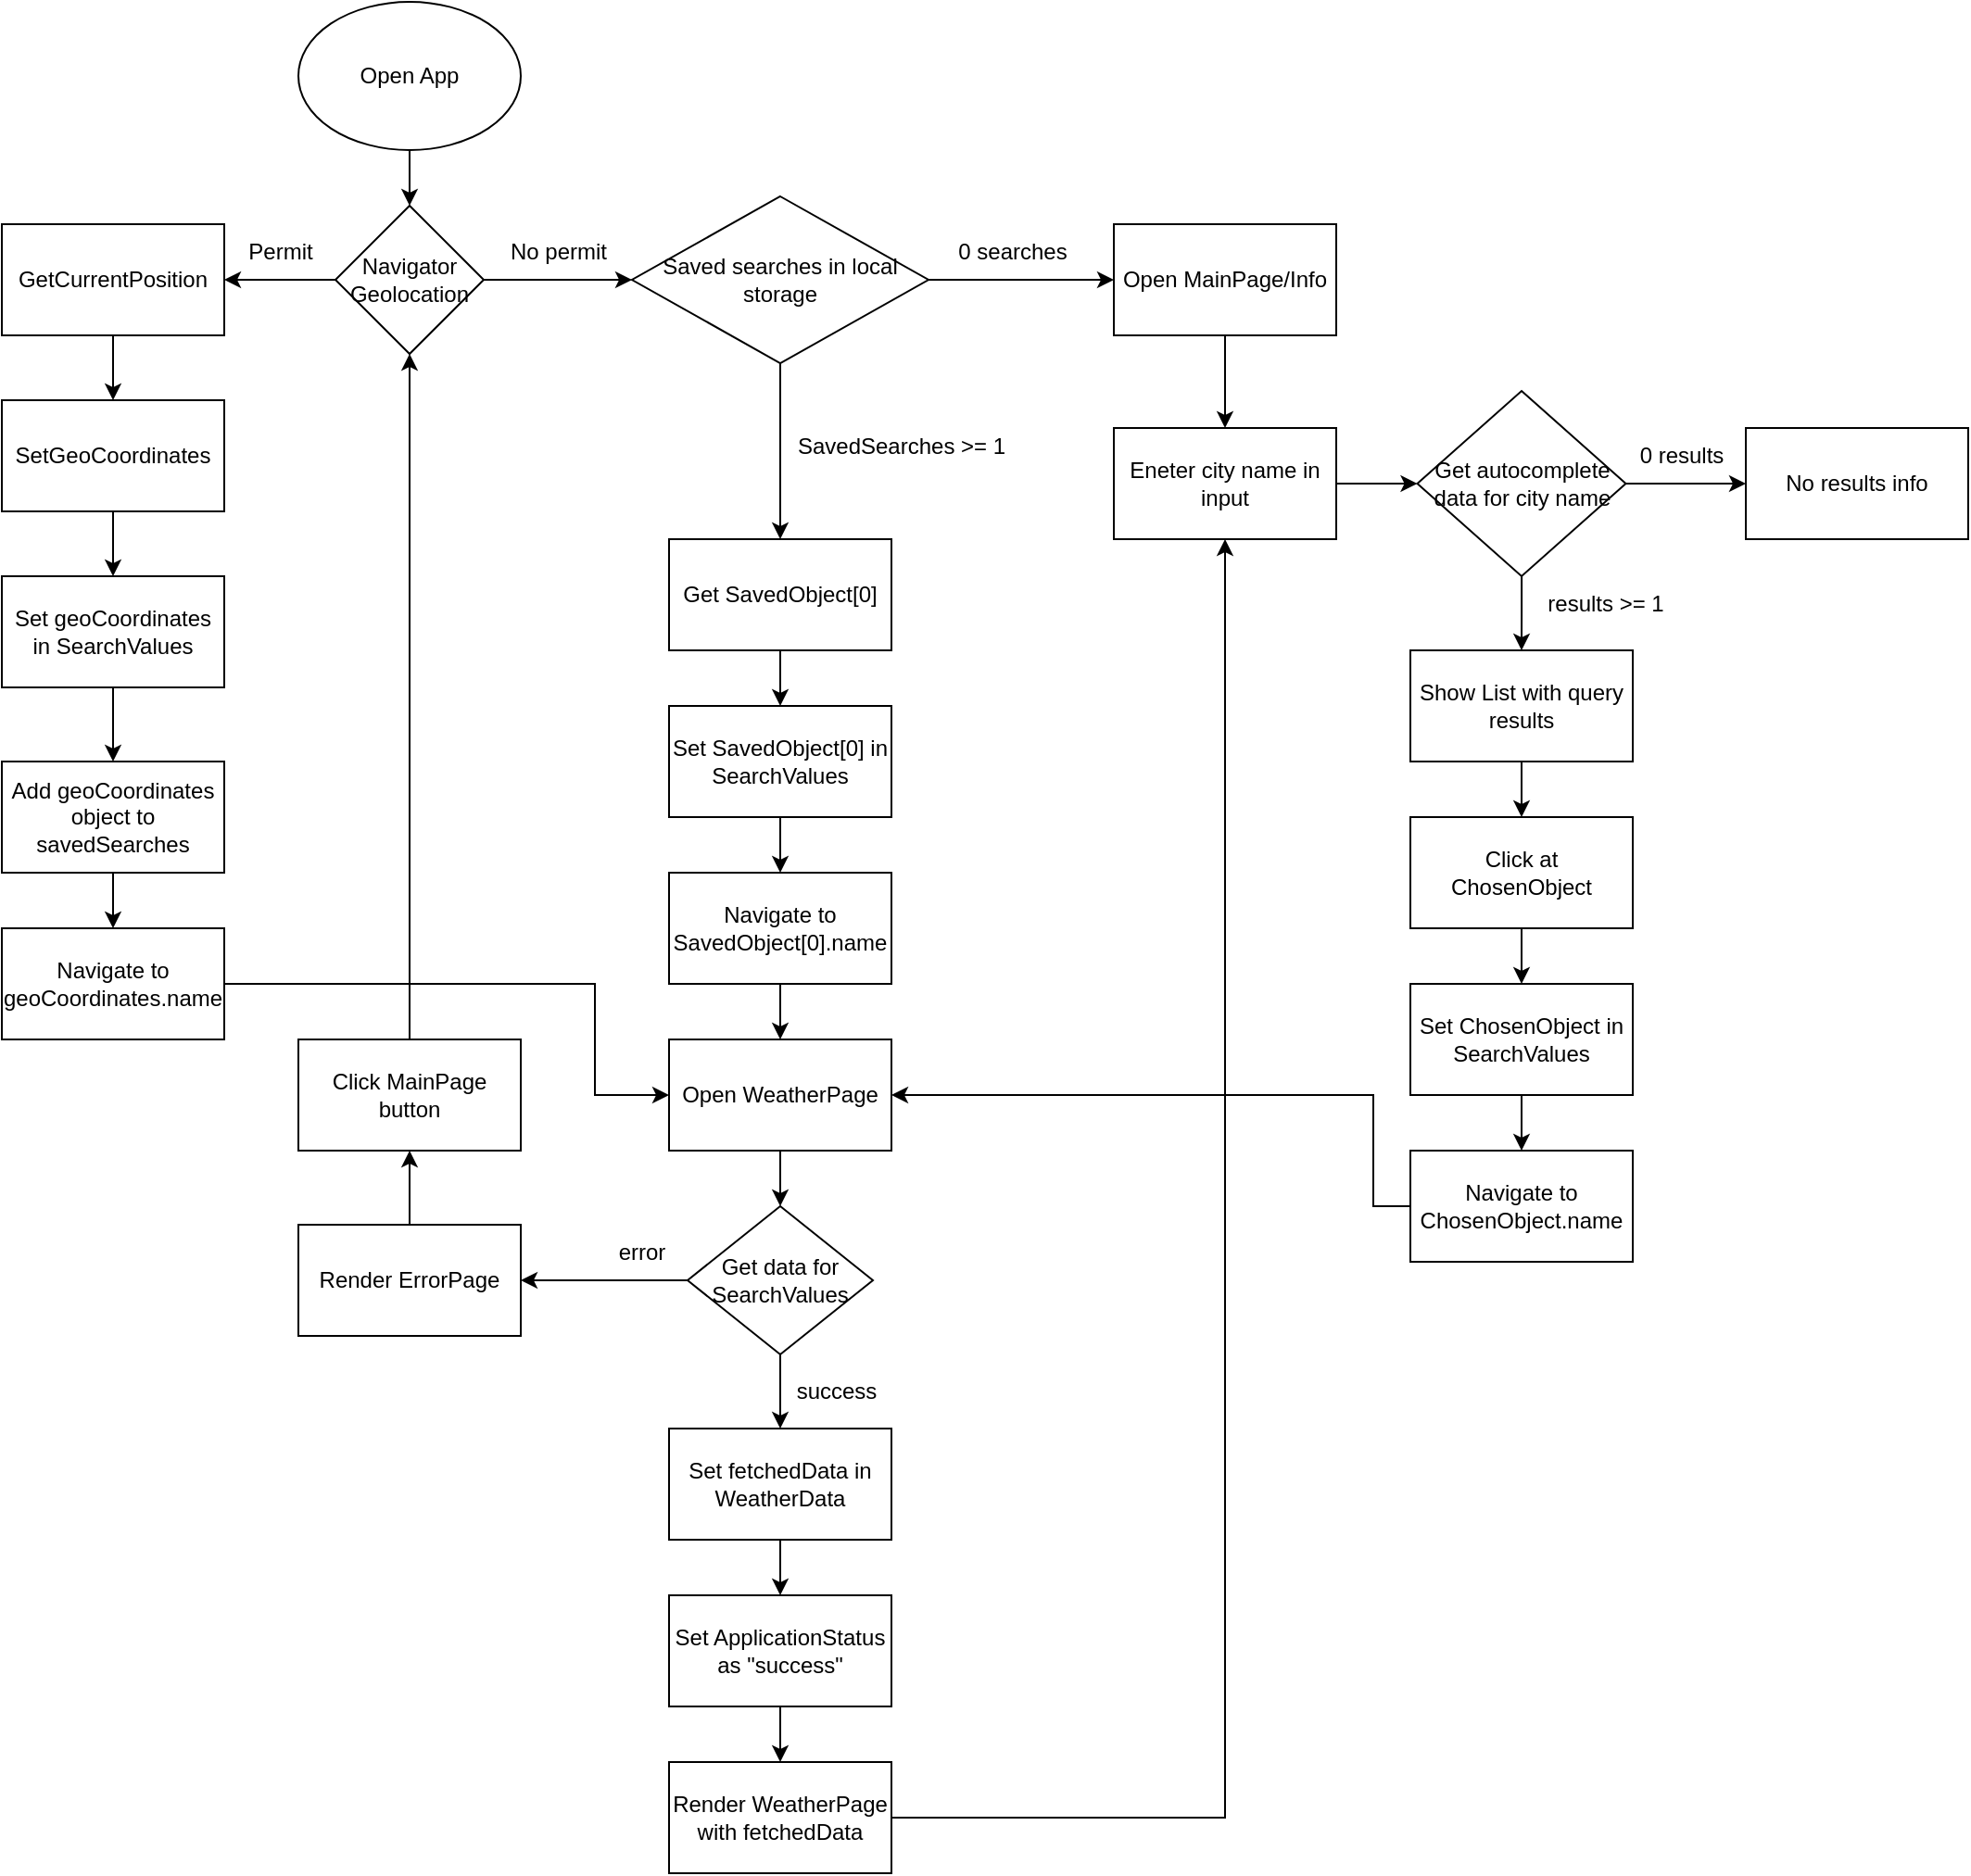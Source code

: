 <mxfile version="20.7.2" type="github">
  <diagram id="t09i1lyWzZOKw9617J_v" name="Strona-1">
    <mxGraphModel dx="1687" dy="904" grid="1" gridSize="10" guides="1" tooltips="1" connect="1" arrows="1" fold="1" page="1" pageScale="1" pageWidth="827" pageHeight="1169" math="0" shadow="0">
      <root>
        <mxCell id="0" />
        <mxCell id="1" parent="0" />
        <mxCell id="d-TcZHFdSOKXG9sZjkgB-14" value="" style="edgeStyle=orthogonalEdgeStyle;rounded=0;orthogonalLoop=1;jettySize=auto;html=1;" edge="1" parent="1" source="d-TcZHFdSOKXG9sZjkgB-10" target="d-TcZHFdSOKXG9sZjkgB-13">
          <mxGeometry relative="1" as="geometry" />
        </mxCell>
        <mxCell id="d-TcZHFdSOKXG9sZjkgB-10" value="Open App" style="ellipse;whiteSpace=wrap;html=1;" vertex="1" parent="1">
          <mxGeometry x="340" y="10" width="120" height="80" as="geometry" />
        </mxCell>
        <mxCell id="d-TcZHFdSOKXG9sZjkgB-23" value="" style="edgeStyle=orthogonalEdgeStyle;rounded=0;orthogonalLoop=1;jettySize=auto;html=1;" edge="1" parent="1" source="d-TcZHFdSOKXG9sZjkgB-13" target="d-TcZHFdSOKXG9sZjkgB-22">
          <mxGeometry relative="1" as="geometry" />
        </mxCell>
        <mxCell id="d-TcZHFdSOKXG9sZjkgB-25" value="" style="edgeStyle=orthogonalEdgeStyle;rounded=0;orthogonalLoop=1;jettySize=auto;html=1;" edge="1" parent="1" source="d-TcZHFdSOKXG9sZjkgB-13" target="d-TcZHFdSOKXG9sZjkgB-24">
          <mxGeometry relative="1" as="geometry" />
        </mxCell>
        <mxCell id="d-TcZHFdSOKXG9sZjkgB-13" value="Navigator Geolocation" style="rhombus;whiteSpace=wrap;html=1;" vertex="1" parent="1">
          <mxGeometry x="360" y="120" width="80" height="80" as="geometry" />
        </mxCell>
        <mxCell id="d-TcZHFdSOKXG9sZjkgB-17" value="No permit" style="text;html=1;align=center;verticalAlign=middle;resizable=0;points=[];autosize=1;strokeColor=none;fillColor=none;" vertex="1" parent="1">
          <mxGeometry x="440" y="130" width="80" height="30" as="geometry" />
        </mxCell>
        <mxCell id="d-TcZHFdSOKXG9sZjkgB-20" value="Permit" style="text;html=1;align=center;verticalAlign=middle;resizable=0;points=[];autosize=1;strokeColor=none;fillColor=none;" vertex="1" parent="1">
          <mxGeometry x="300" y="130" width="60" height="30" as="geometry" />
        </mxCell>
        <mxCell id="d-TcZHFdSOKXG9sZjkgB-89" value="" style="edgeStyle=orthogonalEdgeStyle;rounded=0;orthogonalLoop=1;jettySize=auto;html=1;" edge="1" parent="1" source="d-TcZHFdSOKXG9sZjkgB-22" target="d-TcZHFdSOKXG9sZjkgB-88">
          <mxGeometry relative="1" as="geometry" />
        </mxCell>
        <mxCell id="d-TcZHFdSOKXG9sZjkgB-22" value="GetCurrentPosition" style="whiteSpace=wrap;html=1;" vertex="1" parent="1">
          <mxGeometry x="180" y="130" width="120" height="60" as="geometry" />
        </mxCell>
        <mxCell id="d-TcZHFdSOKXG9sZjkgB-29" value="" style="edgeStyle=orthogonalEdgeStyle;rounded=0;orthogonalLoop=1;jettySize=auto;html=1;" edge="1" parent="1" source="d-TcZHFdSOKXG9sZjkgB-24" target="d-TcZHFdSOKXG9sZjkgB-28">
          <mxGeometry relative="1" as="geometry" />
        </mxCell>
        <mxCell id="d-TcZHFdSOKXG9sZjkgB-31" value="" style="edgeStyle=orthogonalEdgeStyle;rounded=0;orthogonalLoop=1;jettySize=auto;html=1;" edge="1" parent="1" source="d-TcZHFdSOKXG9sZjkgB-24" target="d-TcZHFdSOKXG9sZjkgB-30">
          <mxGeometry relative="1" as="geometry" />
        </mxCell>
        <mxCell id="d-TcZHFdSOKXG9sZjkgB-24" value="Saved searches in local storage" style="rhombus;whiteSpace=wrap;html=1;" vertex="1" parent="1">
          <mxGeometry x="520" y="115" width="160" height="90" as="geometry" />
        </mxCell>
        <mxCell id="d-TcZHFdSOKXG9sZjkgB-52" value="" style="edgeStyle=orthogonalEdgeStyle;rounded=0;orthogonalLoop=1;jettySize=auto;html=1;" edge="1" parent="1" source="d-TcZHFdSOKXG9sZjkgB-28" target="d-TcZHFdSOKXG9sZjkgB-51">
          <mxGeometry relative="1" as="geometry" />
        </mxCell>
        <mxCell id="d-TcZHFdSOKXG9sZjkgB-28" value="Open MainPage/Info" style="whiteSpace=wrap;html=1;" vertex="1" parent="1">
          <mxGeometry x="780" y="130" width="120" height="60" as="geometry" />
        </mxCell>
        <mxCell id="d-TcZHFdSOKXG9sZjkgB-35" value="" style="edgeStyle=orthogonalEdgeStyle;rounded=0;orthogonalLoop=1;jettySize=auto;html=1;" edge="1" parent="1" source="d-TcZHFdSOKXG9sZjkgB-30" target="d-TcZHFdSOKXG9sZjkgB-34">
          <mxGeometry relative="1" as="geometry" />
        </mxCell>
        <mxCell id="d-TcZHFdSOKXG9sZjkgB-30" value="Get SavedObject[0]" style="whiteSpace=wrap;html=1;" vertex="1" parent="1">
          <mxGeometry x="540" y="300" width="120" height="60" as="geometry" />
        </mxCell>
        <mxCell id="d-TcZHFdSOKXG9sZjkgB-32" value="0 searches" style="text;html=1;align=center;verticalAlign=middle;resizable=0;points=[];autosize=1;strokeColor=none;fillColor=none;" vertex="1" parent="1">
          <mxGeometry x="685" y="130" width="80" height="30" as="geometry" />
        </mxCell>
        <mxCell id="d-TcZHFdSOKXG9sZjkgB-33" value="SavedSearches &amp;gt;= 1" style="text;html=1;align=center;verticalAlign=middle;resizable=0;points=[];autosize=1;strokeColor=none;fillColor=none;" vertex="1" parent="1">
          <mxGeometry x="595" y="235" width="140" height="30" as="geometry" />
        </mxCell>
        <mxCell id="d-TcZHFdSOKXG9sZjkgB-37" value="" style="edgeStyle=orthogonalEdgeStyle;rounded=0;orthogonalLoop=1;jettySize=auto;html=1;" edge="1" parent="1" source="d-TcZHFdSOKXG9sZjkgB-34" target="d-TcZHFdSOKXG9sZjkgB-36">
          <mxGeometry relative="1" as="geometry" />
        </mxCell>
        <mxCell id="d-TcZHFdSOKXG9sZjkgB-34" value="Set SavedObject[0] in SearchValues" style="whiteSpace=wrap;html=1;" vertex="1" parent="1">
          <mxGeometry x="540" y="390" width="120" height="60" as="geometry" />
        </mxCell>
        <mxCell id="d-TcZHFdSOKXG9sZjkgB-39" value="" style="edgeStyle=orthogonalEdgeStyle;rounded=0;orthogonalLoop=1;jettySize=auto;html=1;" edge="1" parent="1" source="d-TcZHFdSOKXG9sZjkgB-36" target="d-TcZHFdSOKXG9sZjkgB-38">
          <mxGeometry relative="1" as="geometry" />
        </mxCell>
        <mxCell id="d-TcZHFdSOKXG9sZjkgB-36" value="Navigate to SavedObject[0].name" style="whiteSpace=wrap;html=1;" vertex="1" parent="1">
          <mxGeometry x="540" y="480" width="120" height="60" as="geometry" />
        </mxCell>
        <mxCell id="d-TcZHFdSOKXG9sZjkgB-43" value="" style="edgeStyle=orthogonalEdgeStyle;rounded=0;orthogonalLoop=1;jettySize=auto;html=1;" edge="1" parent="1" source="d-TcZHFdSOKXG9sZjkgB-38" target="d-TcZHFdSOKXG9sZjkgB-42">
          <mxGeometry relative="1" as="geometry" />
        </mxCell>
        <mxCell id="d-TcZHFdSOKXG9sZjkgB-38" value="Open WeatherPage" style="whiteSpace=wrap;html=1;" vertex="1" parent="1">
          <mxGeometry x="540" y="570" width="120" height="60" as="geometry" />
        </mxCell>
        <mxCell id="d-TcZHFdSOKXG9sZjkgB-45" value="" style="edgeStyle=orthogonalEdgeStyle;rounded=0;orthogonalLoop=1;jettySize=auto;html=1;" edge="1" parent="1" source="d-TcZHFdSOKXG9sZjkgB-42" target="d-TcZHFdSOKXG9sZjkgB-44">
          <mxGeometry relative="1" as="geometry" />
        </mxCell>
        <mxCell id="d-TcZHFdSOKXG9sZjkgB-80" value="" style="edgeStyle=orthogonalEdgeStyle;rounded=0;orthogonalLoop=1;jettySize=auto;html=1;" edge="1" parent="1" source="d-TcZHFdSOKXG9sZjkgB-42" target="d-TcZHFdSOKXG9sZjkgB-75">
          <mxGeometry relative="1" as="geometry" />
        </mxCell>
        <mxCell id="d-TcZHFdSOKXG9sZjkgB-42" value="Get data for SearchValues" style="rhombus;whiteSpace=wrap;html=1;" vertex="1" parent="1">
          <mxGeometry x="550" y="660" width="100" height="80" as="geometry" />
        </mxCell>
        <mxCell id="d-TcZHFdSOKXG9sZjkgB-48" value="" style="edgeStyle=orthogonalEdgeStyle;rounded=0;orthogonalLoop=1;jettySize=auto;html=1;" edge="1" parent="1" source="d-TcZHFdSOKXG9sZjkgB-44" target="d-TcZHFdSOKXG9sZjkgB-47">
          <mxGeometry relative="1" as="geometry" />
        </mxCell>
        <mxCell id="d-TcZHFdSOKXG9sZjkgB-44" value="Set fetchedData in WeatherData" style="whiteSpace=wrap;html=1;" vertex="1" parent="1">
          <mxGeometry x="540" y="780" width="120" height="60" as="geometry" />
        </mxCell>
        <mxCell id="d-TcZHFdSOKXG9sZjkgB-46" value="success" style="text;html=1;align=center;verticalAlign=middle;resizable=0;points=[];autosize=1;strokeColor=none;fillColor=none;" vertex="1" parent="1">
          <mxGeometry x="595" y="745" width="70" height="30" as="geometry" />
        </mxCell>
        <mxCell id="d-TcZHFdSOKXG9sZjkgB-50" value="" style="edgeStyle=orthogonalEdgeStyle;rounded=0;orthogonalLoop=1;jettySize=auto;html=1;" edge="1" parent="1" source="d-TcZHFdSOKXG9sZjkgB-47" target="d-TcZHFdSOKXG9sZjkgB-49">
          <mxGeometry relative="1" as="geometry" />
        </mxCell>
        <mxCell id="d-TcZHFdSOKXG9sZjkgB-47" value="Set ApplicationStatus as &quot;success&quot;" style="whiteSpace=wrap;html=1;" vertex="1" parent="1">
          <mxGeometry x="540" y="870" width="120" height="60" as="geometry" />
        </mxCell>
        <mxCell id="d-TcZHFdSOKXG9sZjkgB-87" style="edgeStyle=orthogonalEdgeStyle;rounded=0;orthogonalLoop=1;jettySize=auto;html=1;entryX=0.5;entryY=1;entryDx=0;entryDy=0;" edge="1" parent="1" source="d-TcZHFdSOKXG9sZjkgB-49" target="d-TcZHFdSOKXG9sZjkgB-51">
          <mxGeometry relative="1" as="geometry" />
        </mxCell>
        <mxCell id="d-TcZHFdSOKXG9sZjkgB-49" value="Render WeatherPage with fetchedData" style="whiteSpace=wrap;html=1;" vertex="1" parent="1">
          <mxGeometry x="540" y="960" width="120" height="60" as="geometry" />
        </mxCell>
        <mxCell id="d-TcZHFdSOKXG9sZjkgB-56" value="" style="edgeStyle=orthogonalEdgeStyle;rounded=0;orthogonalLoop=1;jettySize=auto;html=1;" edge="1" parent="1" source="d-TcZHFdSOKXG9sZjkgB-51" target="d-TcZHFdSOKXG9sZjkgB-55">
          <mxGeometry relative="1" as="geometry" />
        </mxCell>
        <mxCell id="d-TcZHFdSOKXG9sZjkgB-51" value="Eneter city name in input" style="whiteSpace=wrap;html=1;" vertex="1" parent="1">
          <mxGeometry x="780" y="240" width="120" height="60" as="geometry" />
        </mxCell>
        <mxCell id="d-TcZHFdSOKXG9sZjkgB-60" value="" style="edgeStyle=orthogonalEdgeStyle;rounded=0;orthogonalLoop=1;jettySize=auto;html=1;" edge="1" parent="1" source="d-TcZHFdSOKXG9sZjkgB-55" target="d-TcZHFdSOKXG9sZjkgB-59">
          <mxGeometry relative="1" as="geometry" />
        </mxCell>
        <mxCell id="d-TcZHFdSOKXG9sZjkgB-63" value="" style="edgeStyle=orthogonalEdgeStyle;rounded=0;orthogonalLoop=1;jettySize=auto;html=1;" edge="1" parent="1" source="d-TcZHFdSOKXG9sZjkgB-55" target="d-TcZHFdSOKXG9sZjkgB-62">
          <mxGeometry relative="1" as="geometry" />
        </mxCell>
        <mxCell id="d-TcZHFdSOKXG9sZjkgB-55" value="Get autocomplete data for city name" style="rhombus;whiteSpace=wrap;html=1;" vertex="1" parent="1">
          <mxGeometry x="943.75" y="220" width="112.5" height="100" as="geometry" />
        </mxCell>
        <mxCell id="d-TcZHFdSOKXG9sZjkgB-59" value="No results info" style="whiteSpace=wrap;html=1;" vertex="1" parent="1">
          <mxGeometry x="1121" y="240" width="120" height="60" as="geometry" />
        </mxCell>
        <mxCell id="d-TcZHFdSOKXG9sZjkgB-61" value="0 results" style="text;html=1;align=center;verticalAlign=middle;resizable=0;points=[];autosize=1;strokeColor=none;fillColor=none;" vertex="1" parent="1">
          <mxGeometry x="1051" y="240" width="70" height="30" as="geometry" />
        </mxCell>
        <mxCell id="d-TcZHFdSOKXG9sZjkgB-66" value="" style="edgeStyle=orthogonalEdgeStyle;rounded=0;orthogonalLoop=1;jettySize=auto;html=1;" edge="1" parent="1" source="d-TcZHFdSOKXG9sZjkgB-62" target="d-TcZHFdSOKXG9sZjkgB-65">
          <mxGeometry relative="1" as="geometry" />
        </mxCell>
        <mxCell id="d-TcZHFdSOKXG9sZjkgB-62" value="Show List with query results" style="whiteSpace=wrap;html=1;" vertex="1" parent="1">
          <mxGeometry x="940" y="360" width="120" height="60" as="geometry" />
        </mxCell>
        <mxCell id="d-TcZHFdSOKXG9sZjkgB-64" value="results &amp;gt;= 1" style="text;html=1;align=center;verticalAlign=middle;resizable=0;points=[];autosize=1;strokeColor=none;fillColor=none;" vertex="1" parent="1">
          <mxGeometry x="1000" y="320" width="90" height="30" as="geometry" />
        </mxCell>
        <mxCell id="d-TcZHFdSOKXG9sZjkgB-72" value="" style="edgeStyle=orthogonalEdgeStyle;rounded=0;orthogonalLoop=1;jettySize=auto;html=1;" edge="1" parent="1" source="d-TcZHFdSOKXG9sZjkgB-65" target="d-TcZHFdSOKXG9sZjkgB-71">
          <mxGeometry relative="1" as="geometry" />
        </mxCell>
        <mxCell id="d-TcZHFdSOKXG9sZjkgB-65" value="Click at ChosenObject" style="whiteSpace=wrap;html=1;" vertex="1" parent="1">
          <mxGeometry x="940" y="450" width="120" height="60" as="geometry" />
        </mxCell>
        <mxCell id="d-TcZHFdSOKXG9sZjkgB-74" style="edgeStyle=orthogonalEdgeStyle;rounded=0;orthogonalLoop=1;jettySize=auto;html=1;entryX=1;entryY=0.5;entryDx=0;entryDy=0;" edge="1" parent="1" source="d-TcZHFdSOKXG9sZjkgB-67" target="d-TcZHFdSOKXG9sZjkgB-38">
          <mxGeometry relative="1" as="geometry">
            <Array as="points">
              <mxPoint x="920" y="660" />
              <mxPoint x="920" y="600" />
            </Array>
          </mxGeometry>
        </mxCell>
        <mxCell id="d-TcZHFdSOKXG9sZjkgB-67" value="Navigate to ChosenObject.name" style="whiteSpace=wrap;html=1;" vertex="1" parent="1">
          <mxGeometry x="940" y="630" width="120" height="60" as="geometry" />
        </mxCell>
        <mxCell id="d-TcZHFdSOKXG9sZjkgB-73" value="" style="edgeStyle=orthogonalEdgeStyle;rounded=0;orthogonalLoop=1;jettySize=auto;html=1;" edge="1" parent="1" source="d-TcZHFdSOKXG9sZjkgB-71" target="d-TcZHFdSOKXG9sZjkgB-67">
          <mxGeometry relative="1" as="geometry" />
        </mxCell>
        <mxCell id="d-TcZHFdSOKXG9sZjkgB-71" value="Set ChosenObject in SearchValues" style="whiteSpace=wrap;html=1;" vertex="1" parent="1">
          <mxGeometry x="940" y="540" width="120" height="60" as="geometry" />
        </mxCell>
        <mxCell id="d-TcZHFdSOKXG9sZjkgB-83" value="" style="edgeStyle=orthogonalEdgeStyle;rounded=0;orthogonalLoop=1;jettySize=auto;html=1;" edge="1" parent="1" source="d-TcZHFdSOKXG9sZjkgB-75" target="d-TcZHFdSOKXG9sZjkgB-82">
          <mxGeometry relative="1" as="geometry" />
        </mxCell>
        <mxCell id="d-TcZHFdSOKXG9sZjkgB-75" value="Render ErrorPage" style="whiteSpace=wrap;html=1;" vertex="1" parent="1">
          <mxGeometry x="340" y="670" width="120" height="60" as="geometry" />
        </mxCell>
        <mxCell id="d-TcZHFdSOKXG9sZjkgB-81" value="error" style="text;html=1;align=center;verticalAlign=middle;resizable=0;points=[];autosize=1;strokeColor=none;fillColor=none;" vertex="1" parent="1">
          <mxGeometry x="500" y="670" width="50" height="30" as="geometry" />
        </mxCell>
        <mxCell id="d-TcZHFdSOKXG9sZjkgB-84" style="edgeStyle=orthogonalEdgeStyle;rounded=0;orthogonalLoop=1;jettySize=auto;html=1;entryX=0.5;entryY=1;entryDx=0;entryDy=0;" edge="1" parent="1" source="d-TcZHFdSOKXG9sZjkgB-82" target="d-TcZHFdSOKXG9sZjkgB-13">
          <mxGeometry relative="1" as="geometry" />
        </mxCell>
        <mxCell id="d-TcZHFdSOKXG9sZjkgB-82" value="Click MainPage button" style="whiteSpace=wrap;html=1;" vertex="1" parent="1">
          <mxGeometry x="340" y="570" width="120" height="60" as="geometry" />
        </mxCell>
        <mxCell id="d-TcZHFdSOKXG9sZjkgB-91" value="" style="edgeStyle=orthogonalEdgeStyle;rounded=0;orthogonalLoop=1;jettySize=auto;html=1;" edge="1" parent="1" source="d-TcZHFdSOKXG9sZjkgB-88" target="d-TcZHFdSOKXG9sZjkgB-90">
          <mxGeometry relative="1" as="geometry" />
        </mxCell>
        <mxCell id="d-TcZHFdSOKXG9sZjkgB-88" value="SetGeoCoordinates" style="whiteSpace=wrap;html=1;" vertex="1" parent="1">
          <mxGeometry x="180" y="225" width="120" height="60" as="geometry" />
        </mxCell>
        <mxCell id="d-TcZHFdSOKXG9sZjkgB-93" value="" style="edgeStyle=orthogonalEdgeStyle;rounded=0;orthogonalLoop=1;jettySize=auto;html=1;" edge="1" parent="1" source="d-TcZHFdSOKXG9sZjkgB-90" target="d-TcZHFdSOKXG9sZjkgB-92">
          <mxGeometry relative="1" as="geometry" />
        </mxCell>
        <mxCell id="d-TcZHFdSOKXG9sZjkgB-90" value="Set geoCoordinates in SearchValues" style="whiteSpace=wrap;html=1;" vertex="1" parent="1">
          <mxGeometry x="180" y="320" width="120" height="60" as="geometry" />
        </mxCell>
        <mxCell id="d-TcZHFdSOKXG9sZjkgB-95" value="" style="edgeStyle=orthogonalEdgeStyle;rounded=0;orthogonalLoop=1;jettySize=auto;html=1;" edge="1" parent="1" source="d-TcZHFdSOKXG9sZjkgB-92" target="d-TcZHFdSOKXG9sZjkgB-94">
          <mxGeometry relative="1" as="geometry" />
        </mxCell>
        <mxCell id="d-TcZHFdSOKXG9sZjkgB-92" value="Add geoCoordinates object to savedSearches" style="whiteSpace=wrap;html=1;" vertex="1" parent="1">
          <mxGeometry x="180" y="420" width="120" height="60" as="geometry" />
        </mxCell>
        <mxCell id="d-TcZHFdSOKXG9sZjkgB-96" style="edgeStyle=orthogonalEdgeStyle;rounded=0;orthogonalLoop=1;jettySize=auto;html=1;entryX=0;entryY=0.5;entryDx=0;entryDy=0;" edge="1" parent="1" source="d-TcZHFdSOKXG9sZjkgB-94" target="d-TcZHFdSOKXG9sZjkgB-38">
          <mxGeometry relative="1" as="geometry">
            <Array as="points">
              <mxPoint x="500" y="540" />
              <mxPoint x="500" y="600" />
            </Array>
          </mxGeometry>
        </mxCell>
        <mxCell id="d-TcZHFdSOKXG9sZjkgB-94" value="Navigate to geoCoordinates.name" style="whiteSpace=wrap;html=1;" vertex="1" parent="1">
          <mxGeometry x="180" y="510" width="120" height="60" as="geometry" />
        </mxCell>
      </root>
    </mxGraphModel>
  </diagram>
</mxfile>
